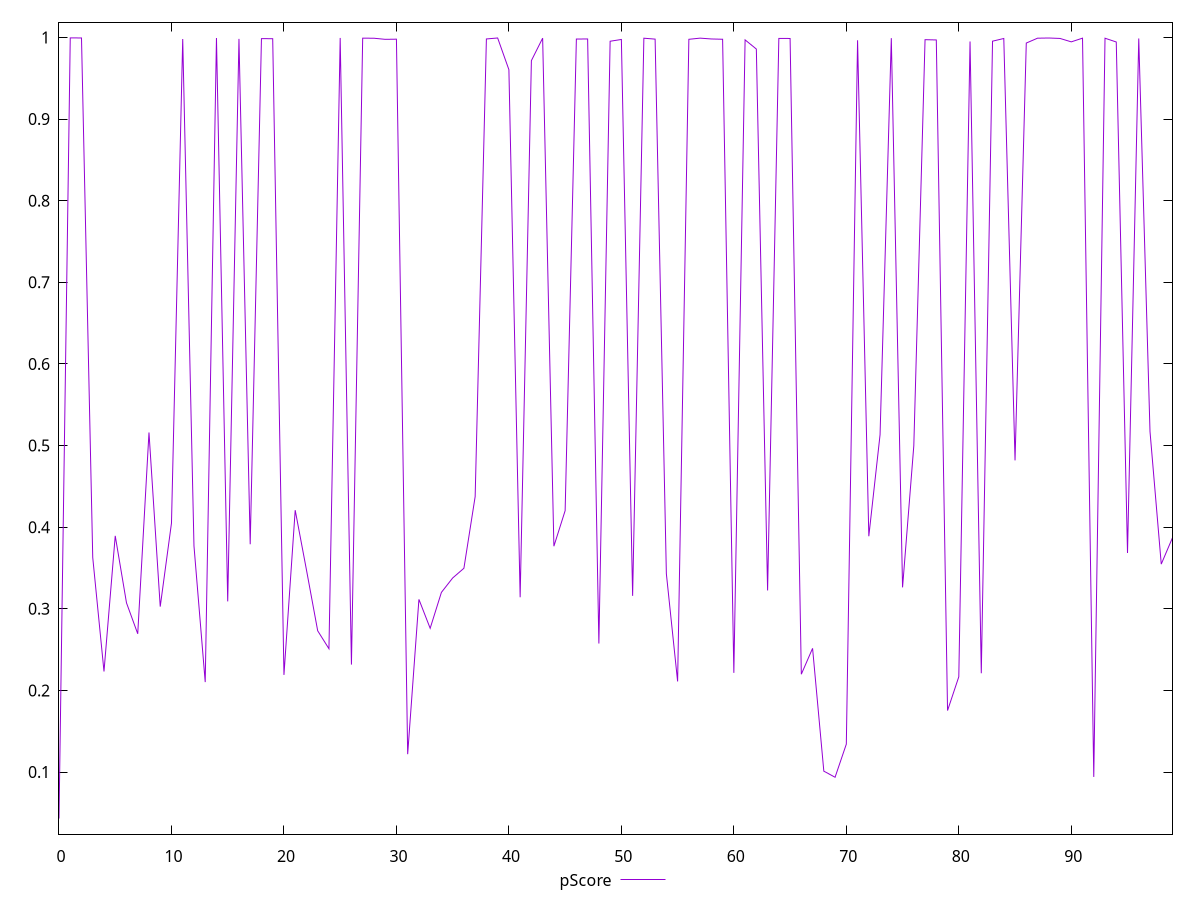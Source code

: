 reset

$pScore <<EOF
0 0.04305861942054917
1 0.9994713062033262
2 0.999419341355847
3 0.36282342457116007
4 0.22323063434740453
5 0.3893872140795001
6 0.30729762887342865
7 0.2693817298003355
8 0.5160170081725703
9 0.3026749662781921
10 0.4049699780613057
11 0.9981131704356128
12 0.3770820052157554
13 0.21021523774362444
14 0.999363035645597
15 0.30912367571427557
16 0.998293589301722
17 0.37912334422563404
18 0.9986107083062874
19 0.9984836083445119
20 0.21900883380592356
21 0.4208384826980999
22 0.3477497264092939
23 0.2730709809962501
24 0.2510714606428332
25 0.9994622280879012
26 0.23160789346664434
27 0.99915978908375
28 0.9990804143961041
29 0.9977246714720284
30 0.9979192465199846
31 0.12186994810241181
32 0.3115511024964053
33 0.2761132618743738
34 0.32012659514564823
35 0.3377623484069551
36 0.3496854779485272
37 0.4374860238777095
38 0.9981825833506026
39 0.9993798837696279
40 0.9605335364578644
41 0.31418246943090405
42 0.9716640573002295
43 0.9991810187618648
44 0.3766879070582403
45 0.42023487279002153
46 0.9980703730601572
47 0.9981892979254179
48 0.2574325495542126
49 0.9953807310938356
50 0.9975546760116687
51 0.31588851413080543
52 0.9991081117143688
53 0.9979859558122661
54 0.34296500262503254
55 0.21099481537834996
56 0.9977704917250542
57 0.9991904291834196
58 0.9981776155289764
59 0.9978209862635752
60 0.22151603275860227
61 0.9970671404393705
62 0.9858206440134845
63 0.3224905982503983
64 0.9988626497694166
65 0.9987753410031706
66 0.21984293004967148
67 0.2515569891246407
68 0.10106772610827286
69 0.09362560691428151
70 0.1341981374317307
71 0.9965462229959194
72 0.3889088745113961
73 0.5132712242533366
74 0.9991965314372739
75 0.32626068513874024
76 0.49971402007976223
77 0.9973049521885672
78 0.9969725369154167
79 0.17533864366422247
80 0.21672082188852082
81 0.9951421224727746
82 0.22102727621697105
83 0.9954642552083476
84 0.9987600540393893
85 0.4818656997299889
86 0.9931568609540948
87 0.9991241710664114
88 0.99935030307819
89 0.9988196720676208
90 0.9946410033688493
91 0.9991641893793894
92 0.09403160977126279
93 0.9990987444310285
94 0.994471198551384
95 0.36838384186407597
96 0.9987909113221733
97 0.5172638203728459
98 0.35474723059594415
99 0.3871319132959299
EOF

set key outside below
set xrange [0:99]
set yrange [0.023930365684893627:1.0185995599389819]
set trange [0.023930365684893627:1.0185995599389819]
set terminal svg size 640, 500 enhanced background rgb 'white'
set output "reports/report_00028_2021-02-24T12-49-42.674Z/speed-index/samples/agenda/pScore/values.svg"

plot $pScore title "pScore" with line

reset
